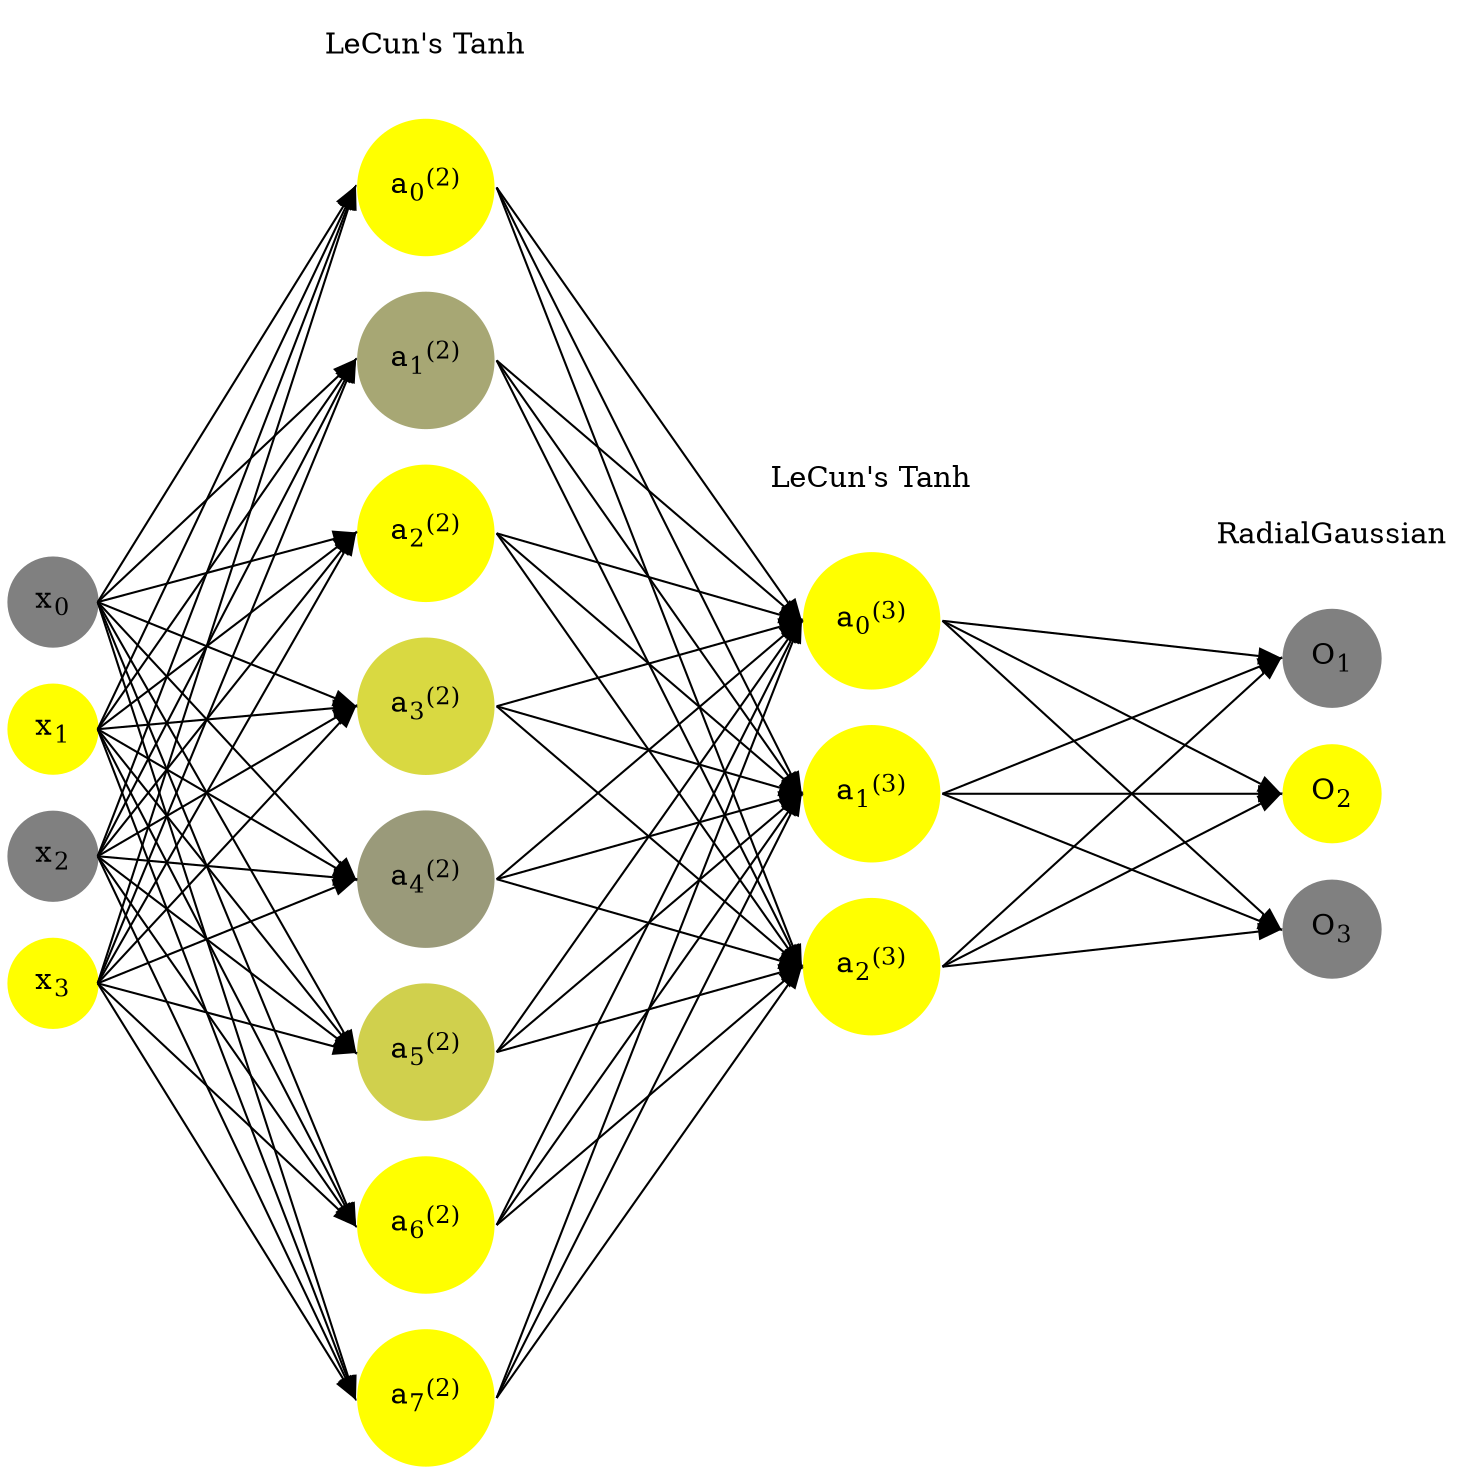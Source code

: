 digraph G {
	rankdir = LR;
	splines=false;
	edge[style=invis];
	ranksep= 1.4;
	{
	node [shape=circle, color="0.1667, 0.0, 0.5", style=filled, fillcolor="0.1667, 0.0, 0.5"];
	x0 [label=<x<sub>0</sub>>];
	}
	{
	node [shape=circle, color="0.1667, 1.0, 1.0", style=filled, fillcolor="0.1667, 1.0, 1.0"];
	x1 [label=<x<sub>1</sub>>];
	}
	{
	node [shape=circle, color="0.1667, 0.0, 0.5", style=filled, fillcolor="0.1667, 0.0, 0.5"];
	x2 [label=<x<sub>2</sub>>];
	}
	{
	node [shape=circle, color="0.1667, 1.0, 1.0", style=filled, fillcolor="0.1667, 1.0, 1.0"];
	x3 [label=<x<sub>3</sub>>];
	}
	{
	node [shape=circle, color="0.1667, 1.280884, 1.140442", style=filled, fillcolor="0.1667, 1.280884, 1.140442"];
	a02 [label=<a<sub>0</sub><sup>(2)</sup>>];
	}
	{
	node [shape=circle, color="0.1667, 0.305655, 0.652828", style=filled, fillcolor="0.1667, 0.305655, 0.652828"];
	a12 [label=<a<sub>1</sub><sup>(2)</sup>>];
	}
	{
	node [shape=circle, color="0.1667, 1.442370, 1.221185", style=filled, fillcolor="0.1667, 1.442370, 1.221185"];
	a22 [label=<a<sub>2</sub><sup>(2)</sup>>];
	}
	{
	node [shape=circle, color="0.1667, 0.701452, 0.850726", style=filled, fillcolor="0.1667, 0.701452, 0.850726"];
	a32 [label=<a<sub>3</sub><sup>(2)</sup>>];
	}
	{
	node [shape=circle, color="0.1667, 0.209238, 0.604619", style=filled, fillcolor="0.1667, 0.209238, 0.604619"];
	a42 [label=<a<sub>4</sub><sup>(2)</sup>>];
	}
	{
	node [shape=circle, color="0.1667, 0.630070, 0.815035", style=filled, fillcolor="0.1667, 0.630070, 0.815035"];
	a52 [label=<a<sub>5</sub><sup>(2)</sup>>];
	}
	{
	node [shape=circle, color="0.1667, 1.337044, 1.168522", style=filled, fillcolor="0.1667, 1.337044, 1.168522"];
	a62 [label=<a<sub>6</sub><sup>(2)</sup>>];
	}
	{
	node [shape=circle, color="0.1667, 1.005801, 1.002900", style=filled, fillcolor="0.1667, 1.005801, 1.002900"];
	a72 [label=<a<sub>7</sub><sup>(2)</sup>>];
	}
	{
	node [shape=circle, color="0.1667, 1.424836, 1.212418", style=filled, fillcolor="0.1667, 1.424836, 1.212418"];
	a03 [label=<a<sub>0</sub><sup>(3)</sup>>];
	}
	{
	node [shape=circle, color="0.1667, 1.712697, 1.356349", style=filled, fillcolor="0.1667, 1.712697, 1.356349"];
	a13 [label=<a<sub>1</sub><sup>(3)</sup>>];
	}
	{
	node [shape=circle, color="0.1667, 1.470806, 1.235403", style=filled, fillcolor="0.1667, 1.470806, 1.235403"];
	a23 [label=<a<sub>2</sub><sup>(3)</sup>>];
	}
	{
	node [shape=circle, color="0.1667, 0.0, 0.5", style=filled, fillcolor="0.1667, 0.0, 0.5"];
	O1 [label=<O<sub>1</sub>>];
	}
	{
	node [shape=circle, color="0.1667, 1.0, 1.0", style=filled, fillcolor="0.1667, 1.0, 1.0"];
	O2 [label=<O<sub>2</sub>>];
	}
	{
	node [shape=circle, color="0.1667, 0.0, 0.5", style=filled, fillcolor="0.1667, 0.0, 0.5"];
	O3 [label=<O<sub>3</sub>>];
	}
	{
	rank=same;
	x0->x1->x2->x3;
	}
	{
	rank=same;
	a02->a12->a22->a32->a42->a52->a62->a72;
	}
	{
	rank=same;
	a03->a13->a23;
	}
	{
	rank=same;
	O1->O2->O3;
	}
	l1 [shape=plaintext,label="LeCun's Tanh"];
	l1->a02;
	{rank=same; l1;a02};
	l2 [shape=plaintext,label="LeCun's Tanh"];
	l2->a03;
	{rank=same; l2;a03};
	l3 [shape=plaintext,label="RadialGaussian"];
	l3->O1;
	{rank=same; l3;O1};
edge[style=solid, tailport=e, headport=w];
	{x0;x1;x2;x3} -> {a02;a12;a22;a32;a42;a52;a62;a72};
	{a02;a12;a22;a32;a42;a52;a62;a72} -> {a03;a13;a23};
	{a03;a13;a23} -> {O1,O2,O3};
}